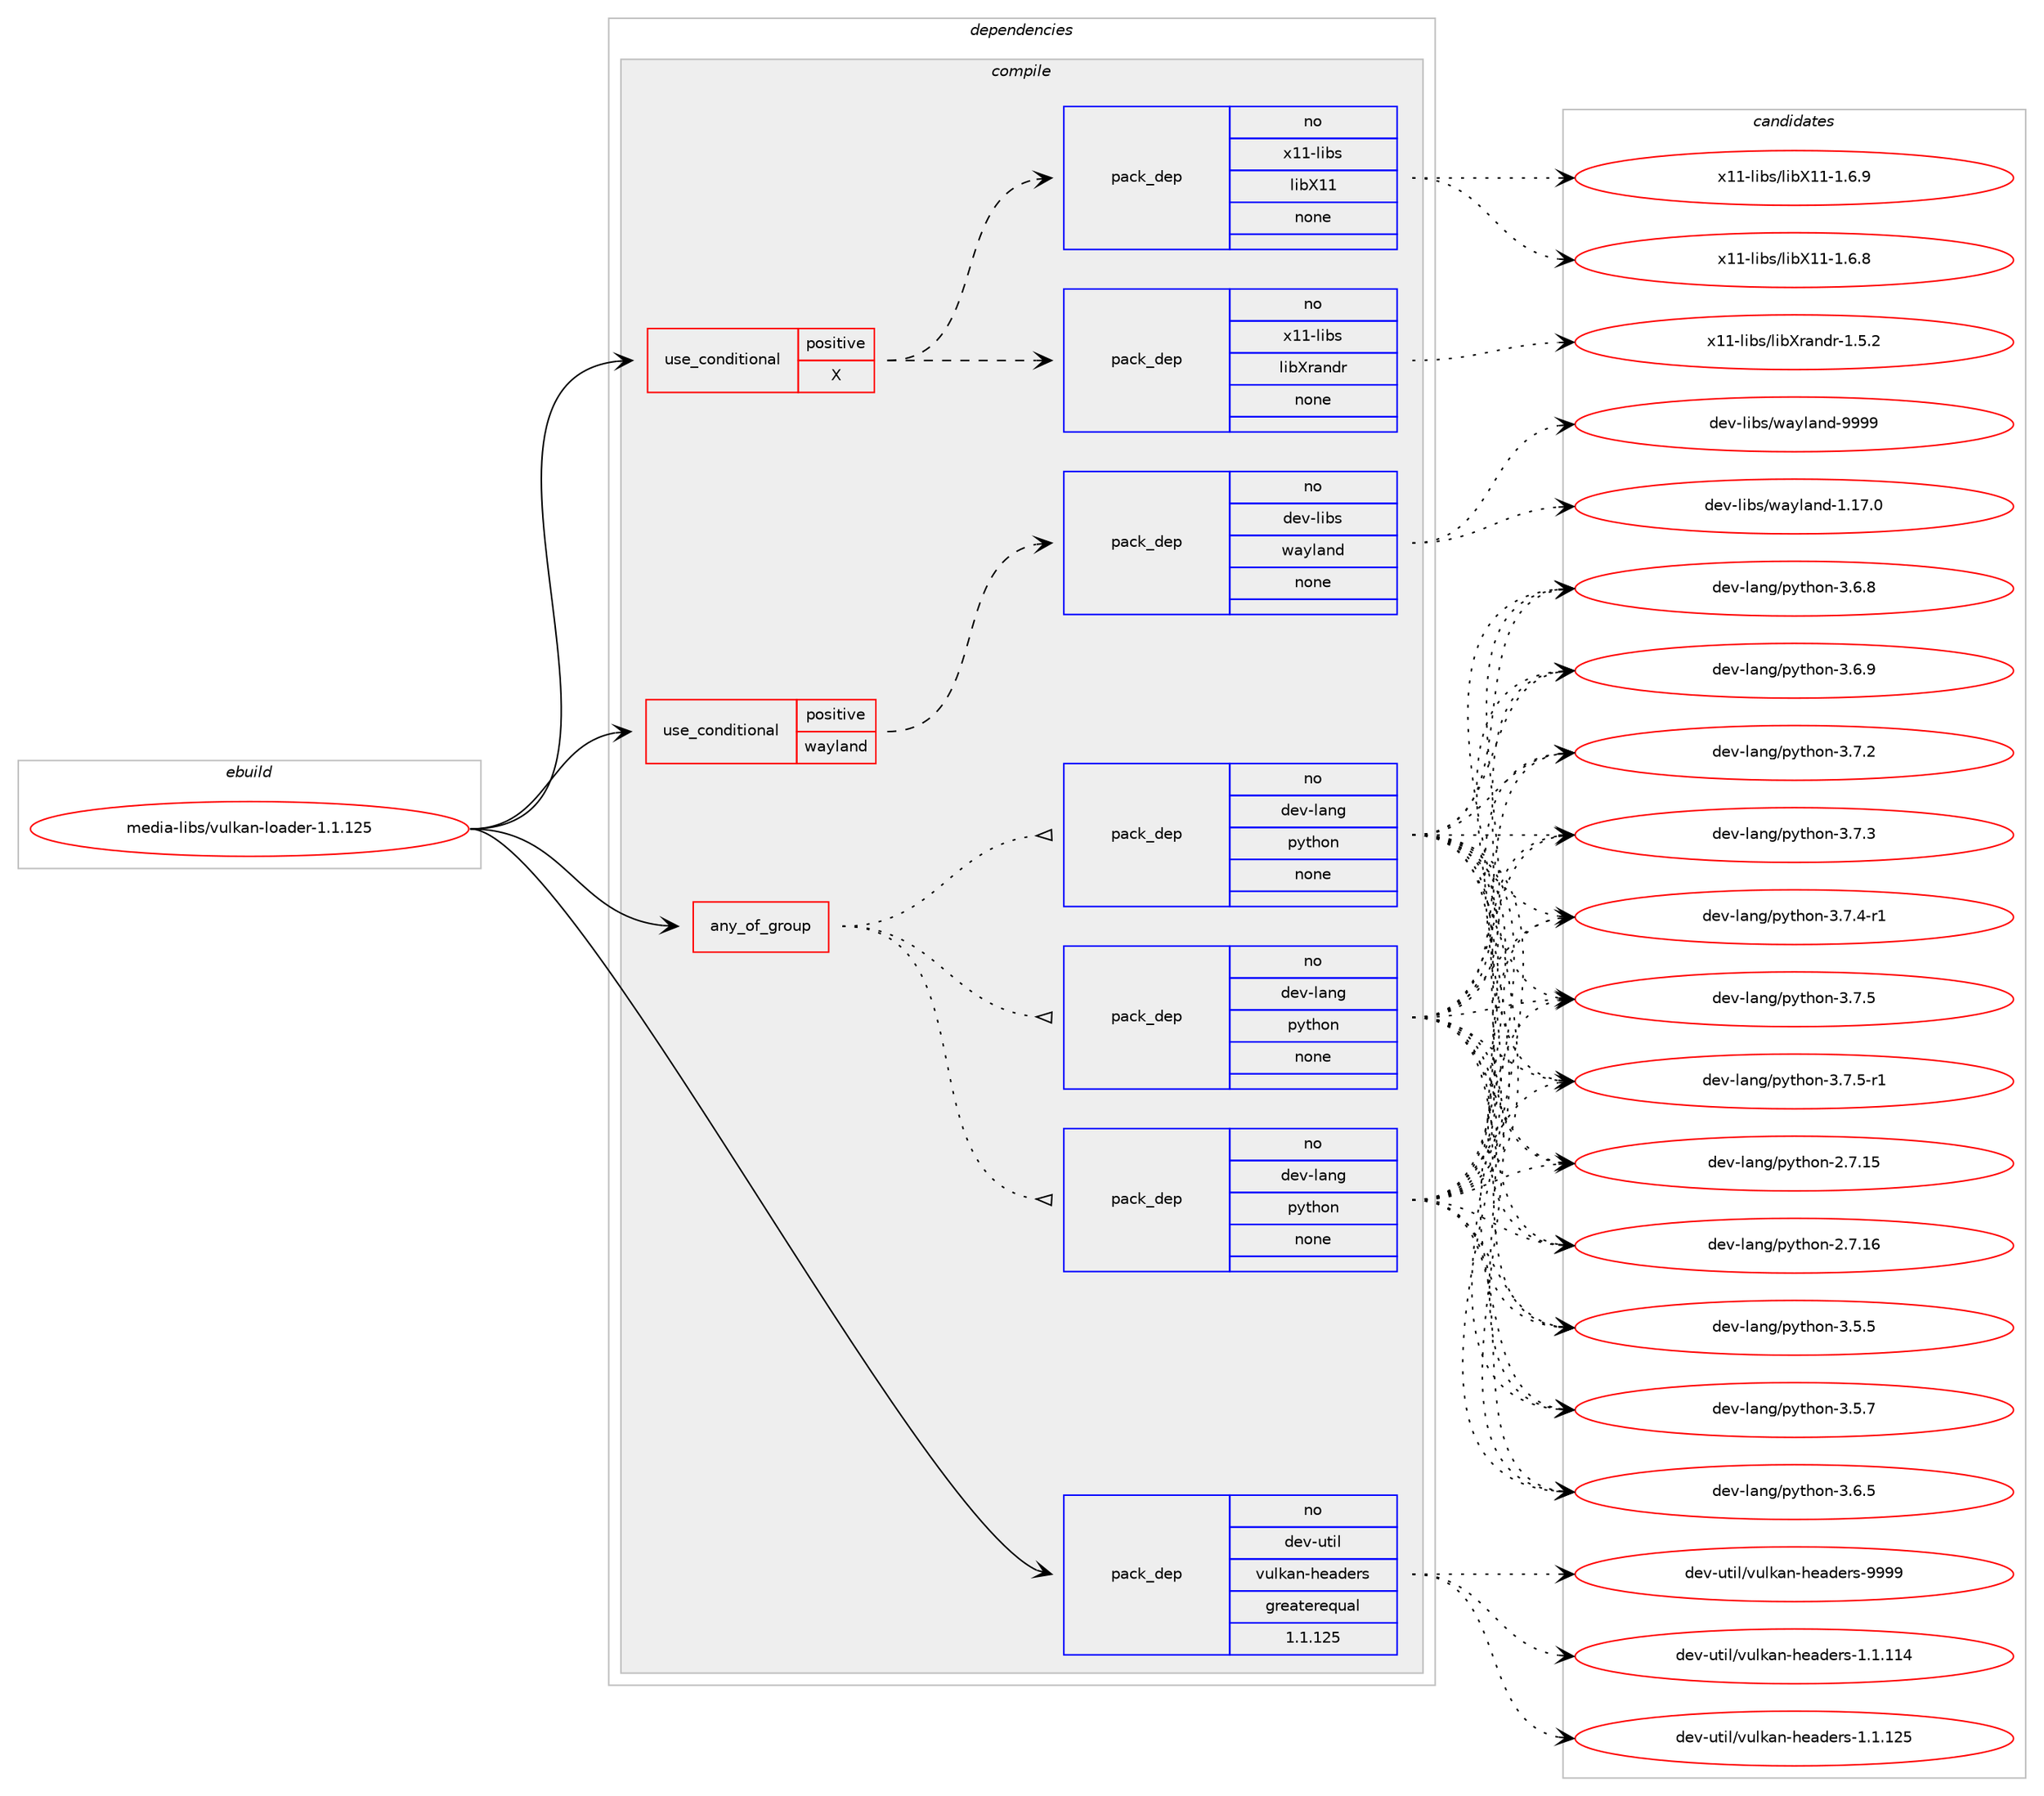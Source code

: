 digraph prolog {

# *************
# Graph options
# *************

newrank=true;
concentrate=true;
compound=true;
graph [rankdir=LR,fontname=Helvetica,fontsize=10,ranksep=1.5];#, ranksep=2.5, nodesep=0.2];
edge  [arrowhead=vee];
node  [fontname=Helvetica,fontsize=10];

# **********
# The ebuild
# **********

subgraph cluster_leftcol {
color=gray;
rank=same;
label=<<i>ebuild</i>>;
id [label="media-libs/vulkan-loader-1.1.125", color=red, width=4, href="../media-libs/vulkan-loader-1.1.125.svg"];
}

# ****************
# The dependencies
# ****************

subgraph cluster_midcol {
color=gray;
label=<<i>dependencies</i>>;
subgraph cluster_compile {
fillcolor="#eeeeee";
style=filled;
label=<<i>compile</i>>;
subgraph any13423 {
dependency792041 [label=<<TABLE BORDER="0" CELLBORDER="1" CELLSPACING="0" CELLPADDING="4"><TR><TD CELLPADDING="10">any_of_group</TD></TR></TABLE>>, shape=none, color=red];subgraph pack585378 {
dependency792042 [label=<<TABLE BORDER="0" CELLBORDER="1" CELLSPACING="0" CELLPADDING="4" WIDTH="220"><TR><TD ROWSPAN="6" CELLPADDING="30">pack_dep</TD></TR><TR><TD WIDTH="110">no</TD></TR><TR><TD>dev-lang</TD></TR><TR><TD>python</TD></TR><TR><TD>none</TD></TR><TR><TD></TD></TR></TABLE>>, shape=none, color=blue];
}
dependency792041:e -> dependency792042:w [weight=20,style="dotted",arrowhead="oinv"];
subgraph pack585379 {
dependency792043 [label=<<TABLE BORDER="0" CELLBORDER="1" CELLSPACING="0" CELLPADDING="4" WIDTH="220"><TR><TD ROWSPAN="6" CELLPADDING="30">pack_dep</TD></TR><TR><TD WIDTH="110">no</TD></TR><TR><TD>dev-lang</TD></TR><TR><TD>python</TD></TR><TR><TD>none</TD></TR><TR><TD></TD></TR></TABLE>>, shape=none, color=blue];
}
dependency792041:e -> dependency792043:w [weight=20,style="dotted",arrowhead="oinv"];
subgraph pack585380 {
dependency792044 [label=<<TABLE BORDER="0" CELLBORDER="1" CELLSPACING="0" CELLPADDING="4" WIDTH="220"><TR><TD ROWSPAN="6" CELLPADDING="30">pack_dep</TD></TR><TR><TD WIDTH="110">no</TD></TR><TR><TD>dev-lang</TD></TR><TR><TD>python</TD></TR><TR><TD>none</TD></TR><TR><TD></TD></TR></TABLE>>, shape=none, color=blue];
}
dependency792041:e -> dependency792044:w [weight=20,style="dotted",arrowhead="oinv"];
}
id:e -> dependency792041:w [weight=20,style="solid",arrowhead="vee"];
subgraph cond192797 {
dependency792045 [label=<<TABLE BORDER="0" CELLBORDER="1" CELLSPACING="0" CELLPADDING="4"><TR><TD ROWSPAN="3" CELLPADDING="10">use_conditional</TD></TR><TR><TD>positive</TD></TR><TR><TD>X</TD></TR></TABLE>>, shape=none, color=red];
subgraph pack585381 {
dependency792046 [label=<<TABLE BORDER="0" CELLBORDER="1" CELLSPACING="0" CELLPADDING="4" WIDTH="220"><TR><TD ROWSPAN="6" CELLPADDING="30">pack_dep</TD></TR><TR><TD WIDTH="110">no</TD></TR><TR><TD>x11-libs</TD></TR><TR><TD>libX11</TD></TR><TR><TD>none</TD></TR><TR><TD></TD></TR></TABLE>>, shape=none, color=blue];
}
dependency792045:e -> dependency792046:w [weight=20,style="dashed",arrowhead="vee"];
subgraph pack585382 {
dependency792047 [label=<<TABLE BORDER="0" CELLBORDER="1" CELLSPACING="0" CELLPADDING="4" WIDTH="220"><TR><TD ROWSPAN="6" CELLPADDING="30">pack_dep</TD></TR><TR><TD WIDTH="110">no</TD></TR><TR><TD>x11-libs</TD></TR><TR><TD>libXrandr</TD></TR><TR><TD>none</TD></TR><TR><TD></TD></TR></TABLE>>, shape=none, color=blue];
}
dependency792045:e -> dependency792047:w [weight=20,style="dashed",arrowhead="vee"];
}
id:e -> dependency792045:w [weight=20,style="solid",arrowhead="vee"];
subgraph cond192798 {
dependency792048 [label=<<TABLE BORDER="0" CELLBORDER="1" CELLSPACING="0" CELLPADDING="4"><TR><TD ROWSPAN="3" CELLPADDING="10">use_conditional</TD></TR><TR><TD>positive</TD></TR><TR><TD>wayland</TD></TR></TABLE>>, shape=none, color=red];
subgraph pack585383 {
dependency792049 [label=<<TABLE BORDER="0" CELLBORDER="1" CELLSPACING="0" CELLPADDING="4" WIDTH="220"><TR><TD ROWSPAN="6" CELLPADDING="30">pack_dep</TD></TR><TR><TD WIDTH="110">no</TD></TR><TR><TD>dev-libs</TD></TR><TR><TD>wayland</TD></TR><TR><TD>none</TD></TR><TR><TD></TD></TR></TABLE>>, shape=none, color=blue];
}
dependency792048:e -> dependency792049:w [weight=20,style="dashed",arrowhead="vee"];
}
id:e -> dependency792048:w [weight=20,style="solid",arrowhead="vee"];
subgraph pack585384 {
dependency792050 [label=<<TABLE BORDER="0" CELLBORDER="1" CELLSPACING="0" CELLPADDING="4" WIDTH="220"><TR><TD ROWSPAN="6" CELLPADDING="30">pack_dep</TD></TR><TR><TD WIDTH="110">no</TD></TR><TR><TD>dev-util</TD></TR><TR><TD>vulkan-headers</TD></TR><TR><TD>greaterequal</TD></TR><TR><TD>1.1.125</TD></TR></TABLE>>, shape=none, color=blue];
}
id:e -> dependency792050:w [weight=20,style="solid",arrowhead="vee"];
}
subgraph cluster_compileandrun {
fillcolor="#eeeeee";
style=filled;
label=<<i>compile and run</i>>;
}
subgraph cluster_run {
fillcolor="#eeeeee";
style=filled;
label=<<i>run</i>>;
}
}

# **************
# The candidates
# **************

subgraph cluster_choices {
rank=same;
color=gray;
label=<<i>candidates</i>>;

subgraph choice585378 {
color=black;
nodesep=1;
choice10010111845108971101034711212111610411111045504655464953 [label="dev-lang/python-2.7.15", color=red, width=4,href="../dev-lang/python-2.7.15.svg"];
choice10010111845108971101034711212111610411111045504655464954 [label="dev-lang/python-2.7.16", color=red, width=4,href="../dev-lang/python-2.7.16.svg"];
choice100101118451089711010347112121116104111110455146534653 [label="dev-lang/python-3.5.5", color=red, width=4,href="../dev-lang/python-3.5.5.svg"];
choice100101118451089711010347112121116104111110455146534655 [label="dev-lang/python-3.5.7", color=red, width=4,href="../dev-lang/python-3.5.7.svg"];
choice100101118451089711010347112121116104111110455146544653 [label="dev-lang/python-3.6.5", color=red, width=4,href="../dev-lang/python-3.6.5.svg"];
choice100101118451089711010347112121116104111110455146544656 [label="dev-lang/python-3.6.8", color=red, width=4,href="../dev-lang/python-3.6.8.svg"];
choice100101118451089711010347112121116104111110455146544657 [label="dev-lang/python-3.6.9", color=red, width=4,href="../dev-lang/python-3.6.9.svg"];
choice100101118451089711010347112121116104111110455146554650 [label="dev-lang/python-3.7.2", color=red, width=4,href="../dev-lang/python-3.7.2.svg"];
choice100101118451089711010347112121116104111110455146554651 [label="dev-lang/python-3.7.3", color=red, width=4,href="../dev-lang/python-3.7.3.svg"];
choice1001011184510897110103471121211161041111104551465546524511449 [label="dev-lang/python-3.7.4-r1", color=red, width=4,href="../dev-lang/python-3.7.4-r1.svg"];
choice100101118451089711010347112121116104111110455146554653 [label="dev-lang/python-3.7.5", color=red, width=4,href="../dev-lang/python-3.7.5.svg"];
choice1001011184510897110103471121211161041111104551465546534511449 [label="dev-lang/python-3.7.5-r1", color=red, width=4,href="../dev-lang/python-3.7.5-r1.svg"];
dependency792042:e -> choice10010111845108971101034711212111610411111045504655464953:w [style=dotted,weight="100"];
dependency792042:e -> choice10010111845108971101034711212111610411111045504655464954:w [style=dotted,weight="100"];
dependency792042:e -> choice100101118451089711010347112121116104111110455146534653:w [style=dotted,weight="100"];
dependency792042:e -> choice100101118451089711010347112121116104111110455146534655:w [style=dotted,weight="100"];
dependency792042:e -> choice100101118451089711010347112121116104111110455146544653:w [style=dotted,weight="100"];
dependency792042:e -> choice100101118451089711010347112121116104111110455146544656:w [style=dotted,weight="100"];
dependency792042:e -> choice100101118451089711010347112121116104111110455146544657:w [style=dotted,weight="100"];
dependency792042:e -> choice100101118451089711010347112121116104111110455146554650:w [style=dotted,weight="100"];
dependency792042:e -> choice100101118451089711010347112121116104111110455146554651:w [style=dotted,weight="100"];
dependency792042:e -> choice1001011184510897110103471121211161041111104551465546524511449:w [style=dotted,weight="100"];
dependency792042:e -> choice100101118451089711010347112121116104111110455146554653:w [style=dotted,weight="100"];
dependency792042:e -> choice1001011184510897110103471121211161041111104551465546534511449:w [style=dotted,weight="100"];
}
subgraph choice585379 {
color=black;
nodesep=1;
choice10010111845108971101034711212111610411111045504655464953 [label="dev-lang/python-2.7.15", color=red, width=4,href="../dev-lang/python-2.7.15.svg"];
choice10010111845108971101034711212111610411111045504655464954 [label="dev-lang/python-2.7.16", color=red, width=4,href="../dev-lang/python-2.7.16.svg"];
choice100101118451089711010347112121116104111110455146534653 [label="dev-lang/python-3.5.5", color=red, width=4,href="../dev-lang/python-3.5.5.svg"];
choice100101118451089711010347112121116104111110455146534655 [label="dev-lang/python-3.5.7", color=red, width=4,href="../dev-lang/python-3.5.7.svg"];
choice100101118451089711010347112121116104111110455146544653 [label="dev-lang/python-3.6.5", color=red, width=4,href="../dev-lang/python-3.6.5.svg"];
choice100101118451089711010347112121116104111110455146544656 [label="dev-lang/python-3.6.8", color=red, width=4,href="../dev-lang/python-3.6.8.svg"];
choice100101118451089711010347112121116104111110455146544657 [label="dev-lang/python-3.6.9", color=red, width=4,href="../dev-lang/python-3.6.9.svg"];
choice100101118451089711010347112121116104111110455146554650 [label="dev-lang/python-3.7.2", color=red, width=4,href="../dev-lang/python-3.7.2.svg"];
choice100101118451089711010347112121116104111110455146554651 [label="dev-lang/python-3.7.3", color=red, width=4,href="../dev-lang/python-3.7.3.svg"];
choice1001011184510897110103471121211161041111104551465546524511449 [label="dev-lang/python-3.7.4-r1", color=red, width=4,href="../dev-lang/python-3.7.4-r1.svg"];
choice100101118451089711010347112121116104111110455146554653 [label="dev-lang/python-3.7.5", color=red, width=4,href="../dev-lang/python-3.7.5.svg"];
choice1001011184510897110103471121211161041111104551465546534511449 [label="dev-lang/python-3.7.5-r1", color=red, width=4,href="../dev-lang/python-3.7.5-r1.svg"];
dependency792043:e -> choice10010111845108971101034711212111610411111045504655464953:w [style=dotted,weight="100"];
dependency792043:e -> choice10010111845108971101034711212111610411111045504655464954:w [style=dotted,weight="100"];
dependency792043:e -> choice100101118451089711010347112121116104111110455146534653:w [style=dotted,weight="100"];
dependency792043:e -> choice100101118451089711010347112121116104111110455146534655:w [style=dotted,weight="100"];
dependency792043:e -> choice100101118451089711010347112121116104111110455146544653:w [style=dotted,weight="100"];
dependency792043:e -> choice100101118451089711010347112121116104111110455146544656:w [style=dotted,weight="100"];
dependency792043:e -> choice100101118451089711010347112121116104111110455146544657:w [style=dotted,weight="100"];
dependency792043:e -> choice100101118451089711010347112121116104111110455146554650:w [style=dotted,weight="100"];
dependency792043:e -> choice100101118451089711010347112121116104111110455146554651:w [style=dotted,weight="100"];
dependency792043:e -> choice1001011184510897110103471121211161041111104551465546524511449:w [style=dotted,weight="100"];
dependency792043:e -> choice100101118451089711010347112121116104111110455146554653:w [style=dotted,weight="100"];
dependency792043:e -> choice1001011184510897110103471121211161041111104551465546534511449:w [style=dotted,weight="100"];
}
subgraph choice585380 {
color=black;
nodesep=1;
choice10010111845108971101034711212111610411111045504655464953 [label="dev-lang/python-2.7.15", color=red, width=4,href="../dev-lang/python-2.7.15.svg"];
choice10010111845108971101034711212111610411111045504655464954 [label="dev-lang/python-2.7.16", color=red, width=4,href="../dev-lang/python-2.7.16.svg"];
choice100101118451089711010347112121116104111110455146534653 [label="dev-lang/python-3.5.5", color=red, width=4,href="../dev-lang/python-3.5.5.svg"];
choice100101118451089711010347112121116104111110455146534655 [label="dev-lang/python-3.5.7", color=red, width=4,href="../dev-lang/python-3.5.7.svg"];
choice100101118451089711010347112121116104111110455146544653 [label="dev-lang/python-3.6.5", color=red, width=4,href="../dev-lang/python-3.6.5.svg"];
choice100101118451089711010347112121116104111110455146544656 [label="dev-lang/python-3.6.8", color=red, width=4,href="../dev-lang/python-3.6.8.svg"];
choice100101118451089711010347112121116104111110455146544657 [label="dev-lang/python-3.6.9", color=red, width=4,href="../dev-lang/python-3.6.9.svg"];
choice100101118451089711010347112121116104111110455146554650 [label="dev-lang/python-3.7.2", color=red, width=4,href="../dev-lang/python-3.7.2.svg"];
choice100101118451089711010347112121116104111110455146554651 [label="dev-lang/python-3.7.3", color=red, width=4,href="../dev-lang/python-3.7.3.svg"];
choice1001011184510897110103471121211161041111104551465546524511449 [label="dev-lang/python-3.7.4-r1", color=red, width=4,href="../dev-lang/python-3.7.4-r1.svg"];
choice100101118451089711010347112121116104111110455146554653 [label="dev-lang/python-3.7.5", color=red, width=4,href="../dev-lang/python-3.7.5.svg"];
choice1001011184510897110103471121211161041111104551465546534511449 [label="dev-lang/python-3.7.5-r1", color=red, width=4,href="../dev-lang/python-3.7.5-r1.svg"];
dependency792044:e -> choice10010111845108971101034711212111610411111045504655464953:w [style=dotted,weight="100"];
dependency792044:e -> choice10010111845108971101034711212111610411111045504655464954:w [style=dotted,weight="100"];
dependency792044:e -> choice100101118451089711010347112121116104111110455146534653:w [style=dotted,weight="100"];
dependency792044:e -> choice100101118451089711010347112121116104111110455146534655:w [style=dotted,weight="100"];
dependency792044:e -> choice100101118451089711010347112121116104111110455146544653:w [style=dotted,weight="100"];
dependency792044:e -> choice100101118451089711010347112121116104111110455146544656:w [style=dotted,weight="100"];
dependency792044:e -> choice100101118451089711010347112121116104111110455146544657:w [style=dotted,weight="100"];
dependency792044:e -> choice100101118451089711010347112121116104111110455146554650:w [style=dotted,weight="100"];
dependency792044:e -> choice100101118451089711010347112121116104111110455146554651:w [style=dotted,weight="100"];
dependency792044:e -> choice1001011184510897110103471121211161041111104551465546524511449:w [style=dotted,weight="100"];
dependency792044:e -> choice100101118451089711010347112121116104111110455146554653:w [style=dotted,weight="100"];
dependency792044:e -> choice1001011184510897110103471121211161041111104551465546534511449:w [style=dotted,weight="100"];
}
subgraph choice585381 {
color=black;
nodesep=1;
choice120494945108105981154710810598884949454946544656 [label="x11-libs/libX11-1.6.8", color=red, width=4,href="../x11-libs/libX11-1.6.8.svg"];
choice120494945108105981154710810598884949454946544657 [label="x11-libs/libX11-1.6.9", color=red, width=4,href="../x11-libs/libX11-1.6.9.svg"];
dependency792046:e -> choice120494945108105981154710810598884949454946544656:w [style=dotted,weight="100"];
dependency792046:e -> choice120494945108105981154710810598884949454946544657:w [style=dotted,weight="100"];
}
subgraph choice585382 {
color=black;
nodesep=1;
choice1204949451081059811547108105988811497110100114454946534650 [label="x11-libs/libXrandr-1.5.2", color=red, width=4,href="../x11-libs/libXrandr-1.5.2.svg"];
dependency792047:e -> choice1204949451081059811547108105988811497110100114454946534650:w [style=dotted,weight="100"];
}
subgraph choice585383 {
color=black;
nodesep=1;
choice100101118451081059811547119971211089711010045494649554648 [label="dev-libs/wayland-1.17.0", color=red, width=4,href="../dev-libs/wayland-1.17.0.svg"];
choice10010111845108105981154711997121108971101004557575757 [label="dev-libs/wayland-9999", color=red, width=4,href="../dev-libs/wayland-9999.svg"];
dependency792049:e -> choice100101118451081059811547119971211089711010045494649554648:w [style=dotted,weight="100"];
dependency792049:e -> choice10010111845108105981154711997121108971101004557575757:w [style=dotted,weight="100"];
}
subgraph choice585384 {
color=black;
nodesep=1;
choice10010111845117116105108471181171081079711045104101971001011141154549464946494952 [label="dev-util/vulkan-headers-1.1.114", color=red, width=4,href="../dev-util/vulkan-headers-1.1.114.svg"];
choice10010111845117116105108471181171081079711045104101971001011141154549464946495053 [label="dev-util/vulkan-headers-1.1.125", color=red, width=4,href="../dev-util/vulkan-headers-1.1.125.svg"];
choice10010111845117116105108471181171081079711045104101971001011141154557575757 [label="dev-util/vulkan-headers-9999", color=red, width=4,href="../dev-util/vulkan-headers-9999.svg"];
dependency792050:e -> choice10010111845117116105108471181171081079711045104101971001011141154549464946494952:w [style=dotted,weight="100"];
dependency792050:e -> choice10010111845117116105108471181171081079711045104101971001011141154549464946495053:w [style=dotted,weight="100"];
dependency792050:e -> choice10010111845117116105108471181171081079711045104101971001011141154557575757:w [style=dotted,weight="100"];
}
}

}
